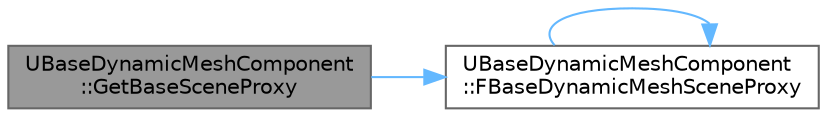 digraph "UBaseDynamicMeshComponent::GetBaseSceneProxy"
{
 // INTERACTIVE_SVG=YES
 // LATEX_PDF_SIZE
  bgcolor="transparent";
  edge [fontname=Helvetica,fontsize=10,labelfontname=Helvetica,labelfontsize=10];
  node [fontname=Helvetica,fontsize=10,shape=box,height=0.2,width=0.4];
  rankdir="LR";
  Node1 [id="Node000001",label="UBaseDynamicMeshComponent\l::GetBaseSceneProxy",height=0.2,width=0.4,color="gray40", fillcolor="grey60", style="filled", fontcolor="black",tooltip="Subclass must implement this to return scene proxy if available, or nullptr."];
  Node1 -> Node2 [id="edge1_Node000001_Node000002",color="steelblue1",style="solid",tooltip=" "];
  Node2 [id="Node000002",label="UBaseDynamicMeshComponent\l::FBaseDynamicMeshSceneProxy",height=0.2,width=0.4,color="grey40", fillcolor="white", style="filled",URL="$de/d9f/classUBaseDynamicMeshComponent.html#a21a5295b2284d098fd0549d4b2a69a8b",tooltip=" "];
  Node2 -> Node2 [id="edge2_Node000002_Node000002",color="steelblue1",style="solid",tooltip=" "];
}
